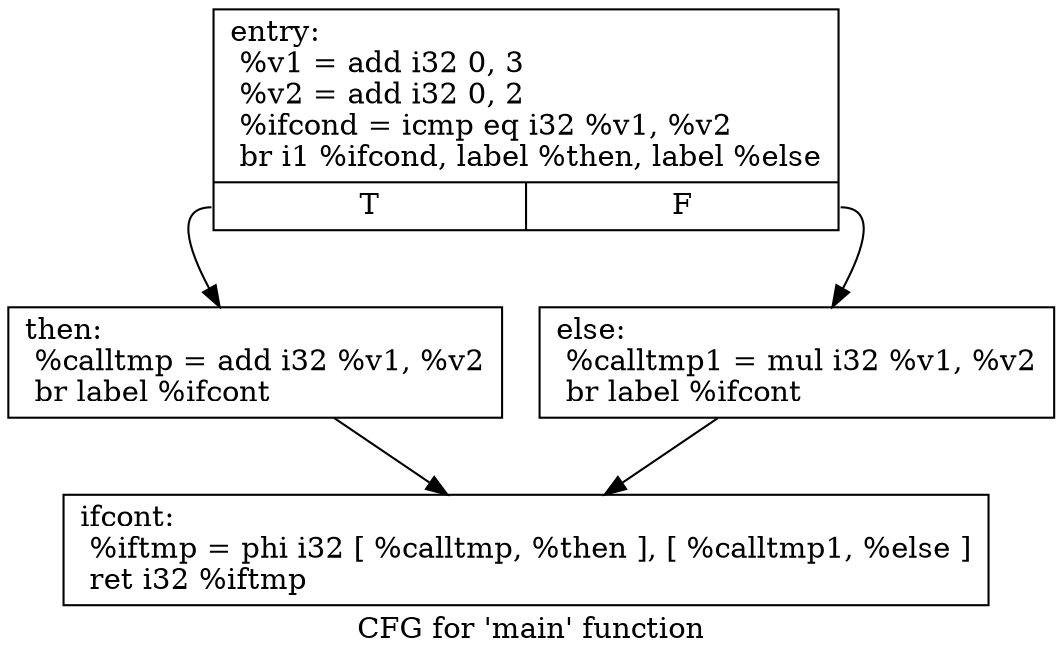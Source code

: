 digraph "CFG for 'main' function" {
	label="CFG for 'main' function";

	Node0x7fffc4e31020 [shape=record,label="{entry:\l  %v1 = add i32 0, 3\l  %v2 = add i32 0, 2\l  %ifcond = icmp eq i32 %v1, %v2\l  br i1 %ifcond, label %then, label %else\l|{<s0>T|<s1>F}}"];
	Node0x7fffc4e31020:s0 -> Node0x7fffc4e31a20;
	Node0x7fffc4e31020:s1 -> Node0x7fffc4e31a90;
	Node0x7fffc4e31a20 [shape=record,label="{then:                                             \l  %calltmp = add i32 %v1, %v2\l  br label %ifcont\l}"];
	Node0x7fffc4e31a20 -> Node0x7fffc4e31c80;
	Node0x7fffc4e31a90 [shape=record,label="{else:                                             \l  %calltmp1 = mul i32 %v1, %v2\l  br label %ifcont\l}"];
	Node0x7fffc4e31a90 -> Node0x7fffc4e31c80;
	Node0x7fffc4e31c80 [shape=record,label="{ifcont:                                           \l  %iftmp = phi i32 [ %calltmp, %then ], [ %calltmp1, %else ]\l  ret i32 %iftmp\l}"];
}
